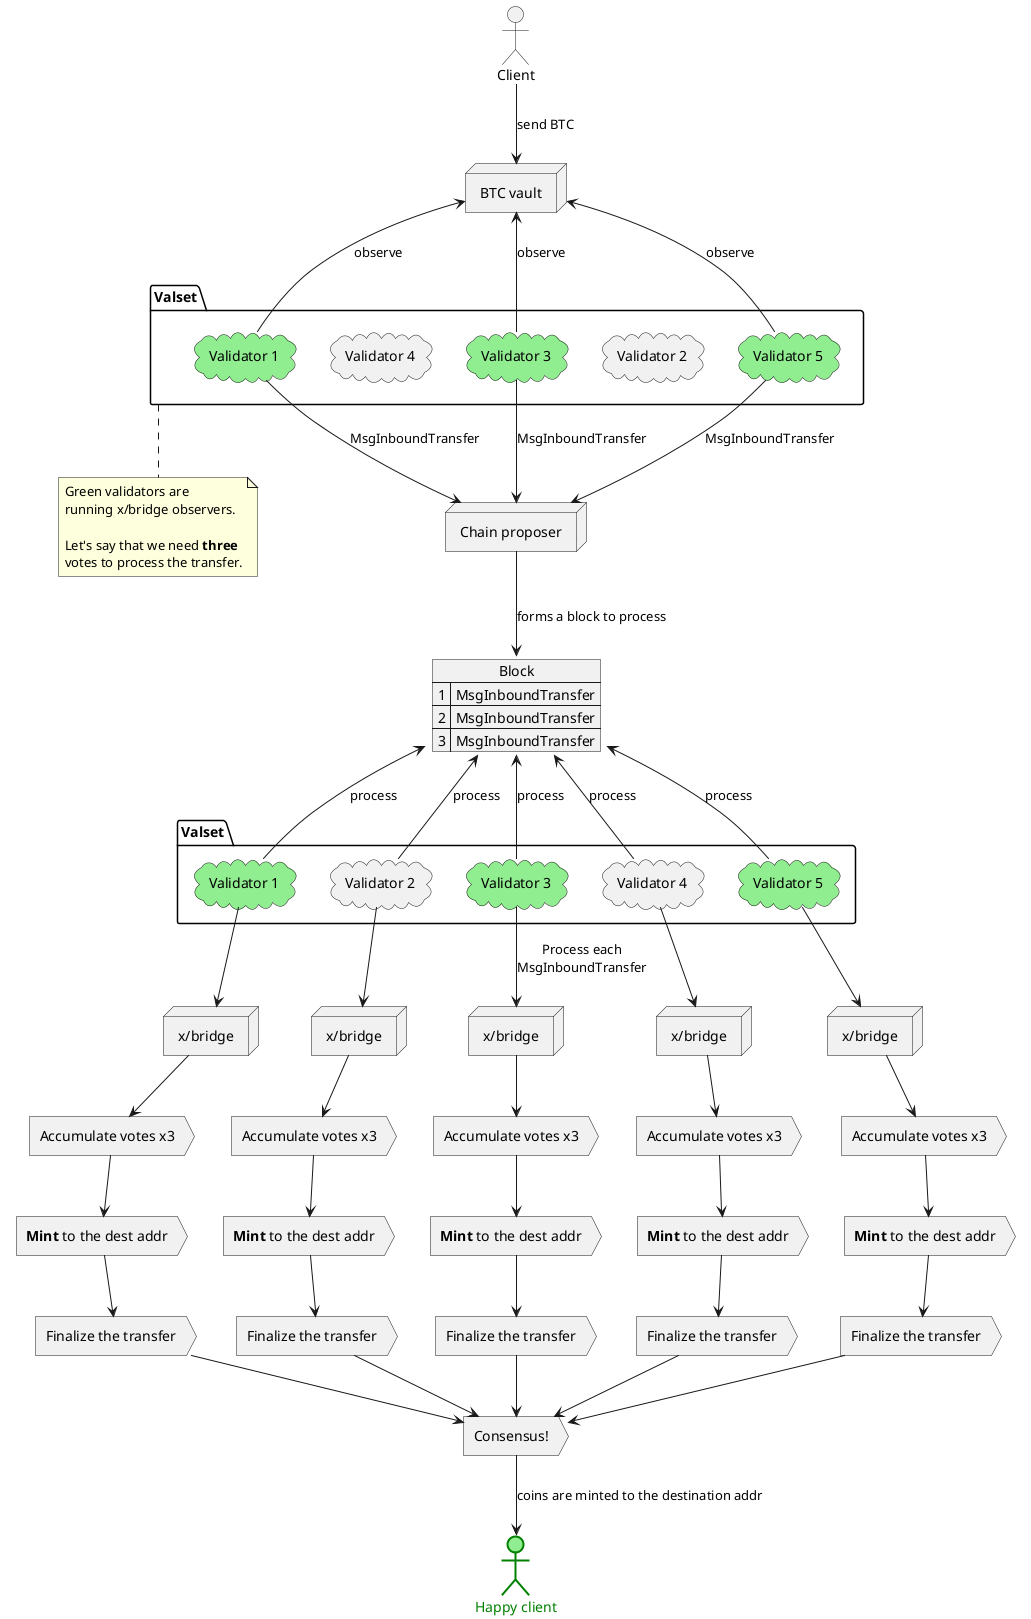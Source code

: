 @startuml

actor "Client" as client
node "BTC vault" as vault

client --> vault : send BTC

folder "Valset" as valset1 {
    cloud "Validator 1" as val1 #lightgreen
    cloud "Validator 2" as val2
    cloud "Validator 3" as val3 #lightgreen
    cloud "Validator 4" as val4
    cloud "Validator 5" as val5 #lightgreen
}

note bottom of valset1
    Green validators are
    running x/bridge observers.

    Let's say that we need **three**
    votes to process the transfer.
end note

folder "Valset" as valset2 {
    cloud "Validator 1" as val1_2 #lightgreen
    cloud "Validator 2" as val2_2
    cloud "Validator 3" as val3_2 #lightgreen
    cloud "Validator 4" as val4_2
    cloud "Validator 5" as val5_2 #lightgreen
}

vault <-- val1 : observe
vault <-- val3 : observe
vault <-- val5 : observe

node "Chain proposer" as proposer

val1 --> proposer : MsgInboundTransfer
val3 --> proposer : MsgInboundTransfer
val5 --> proposer : MsgInboundTransfer

json Block {
   "1":"MsgInboundTransfer",
   "2":"MsgInboundTransfer",
   "3":"MsgInboundTransfer"
}

proposer --> Block : forms a block to process

Block <-- val1_2 : process
Block <-- val2_2 : process
Block <-- val3_2 : process
Block <-- val4_2 : process
Block <-- val5_2 : process

node "x/bridge" as val1_act_1
node "x/bridge" as val2_act_1
node "x/bridge" as val3_act_1
node "x/bridge" as val4_act_1
node "x/bridge" as val5_act_1

val1_2 --> val1_act_1
val2_2 --> val2_act_1
val3_2 --> val3_act_1 : Process each\nMsgInboundTransfer
val4_2 --> val4_act_1
val5_2 --> val5_act_1

action "Accumulate votes x3" as val1_act_2
action "Accumulate votes x3" as val2_act_2
action "Accumulate votes x3" as val3_act_2
action "Accumulate votes x3" as val4_act_2
action "Accumulate votes x3" as val5_act_2

val1_act_1 --> val1_act_2
val2_act_1 --> val2_act_2
val3_act_1 --> val3_act_2
val4_act_1 --> val4_act_2
val5_act_1 --> val5_act_2

action "**Mint** to the dest addr" as val1_act_3
action "**Mint** to the dest addr" as val2_act_3
action "**Mint** to the dest addr" as val3_act_3
action "**Mint** to the dest addr" as val4_act_3
action "**Mint** to the dest addr" as val5_act_3

val1_act_2 --> val1_act_3
val2_act_2 --> val2_act_3
val3_act_2 --> val3_act_3
val4_act_2 --> val4_act_3
val5_act_2 --> val5_act_3

action "Finalize the transfer" as val1_act_4
action "Finalize the transfer" as val2_act_4
action "Finalize the transfer" as val3_act_4
action "Finalize the transfer" as val4_act_4
action "Finalize the transfer" as val5_act_4

val1_act_3 --> val1_act_4
val2_act_3 --> val2_act_4
val3_act_3 --> val3_act_4
val4_act_3 --> val4_act_4
val5_act_3 --> val5_act_4

action "Consensus!" as consensus

val1_act_4 --> consensus
val2_act_4 --> consensus
val3_act_4 --> consensus
val4_act_4 --> consensus
val5_act_4 --> consensus

actor "Happy client" as client1 #lightgreen;line:green;line.bold;text:green

consensus --> client1  :coins are minted to the destination addr

@enduml
